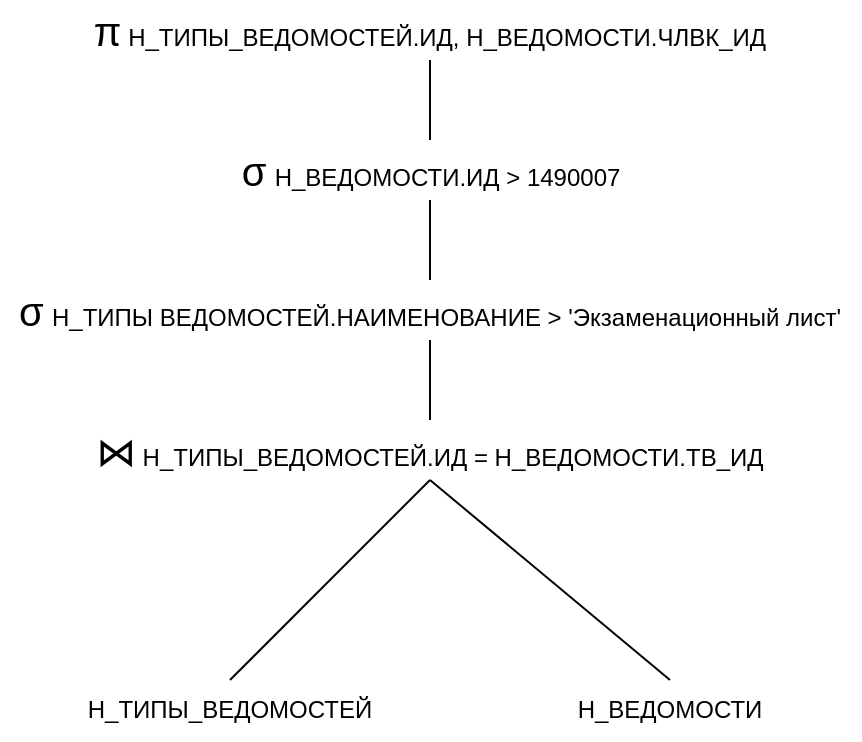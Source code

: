 <mxfile version="20.4.0" type="device"><diagram id="T-VDQUwIa16Knm3AfJDq" name="Страница 1"><mxGraphModel dx="1155" dy="631" grid="1" gridSize="10" guides="1" tooltips="1" connect="1" arrows="1" fold="1" page="1" pageScale="1" pageWidth="2339" pageHeight="3300" math="0" shadow="0"><root><mxCell id="0"/><mxCell id="1" parent="0"/><mxCell id="J72nSFRF0fdzY73qMWwC-1" value="Н_ТИПЫ_ВЕДОМОСТЕЙ" style="text;html=1;strokeColor=none;fillColor=none;align=center;verticalAlign=middle;whiteSpace=wrap;rounded=0;fontStyle=0" vertex="1" parent="1"><mxGeometry x="360" y="490" width="160" height="30" as="geometry"/></mxCell><mxCell id="J72nSFRF0fdzY73qMWwC-2" value="Н_ВЕДОМОСТИ" style="text;html=1;strokeColor=none;fillColor=none;align=center;verticalAlign=middle;whiteSpace=wrap;rounded=0;fontStyle=0" vertex="1" parent="1"><mxGeometry x="600" y="490" width="120" height="30" as="geometry"/></mxCell><mxCell id="J72nSFRF0fdzY73qMWwC-4" value="&lt;font style=&quot;font-size: 20px;&quot;&gt; ⋈&lt;/font&gt;&lt;font style=&quot;&quot;&gt;&lt;span style=&quot;font-size: 11px;&quot;&gt;&amp;nbsp;&lt;/span&gt;&lt;font style=&quot;font-size: 12px;&quot;&gt;Н_ТИПЫ_ВЕДОМОСТЕЙ.ИД = Н_ВЕДОМОСТИ.ТВ_ИД&lt;/font&gt;&lt;/font&gt;" style="text;html=1;strokeColor=none;fillColor=none;align=center;verticalAlign=middle;whiteSpace=wrap;rounded=0;" vertex="1" parent="1"><mxGeometry x="360" y="360" width="360" height="30" as="geometry"/></mxCell><mxCell id="J72nSFRF0fdzY73qMWwC-5" value="" style="endArrow=none;html=1;rounded=0;fontSize=20;entryX=0.5;entryY=1;entryDx=0;entryDy=0;exitX=0.5;exitY=0;exitDx=0;exitDy=0;" edge="1" parent="1" source="J72nSFRF0fdzY73qMWwC-2" target="J72nSFRF0fdzY73qMWwC-4"><mxGeometry width="50" height="50" relative="1" as="geometry"><mxPoint x="670" y="450" as="sourcePoint"/><mxPoint x="720" y="400" as="targetPoint"/></mxGeometry></mxCell><mxCell id="J72nSFRF0fdzY73qMWwC-6" value="" style="endArrow=none;html=1;rounded=0;fontSize=20;entryX=0.5;entryY=1;entryDx=0;entryDy=0;exitX=0.5;exitY=0;exitDx=0;exitDy=0;" edge="1" parent="1" source="J72nSFRF0fdzY73qMWwC-1" target="J72nSFRF0fdzY73qMWwC-4"><mxGeometry width="50" height="50" relative="1" as="geometry"><mxPoint x="750" y="500" as="sourcePoint"/><mxPoint x="550" y="400" as="targetPoint"/></mxGeometry></mxCell><mxCell id="J72nSFRF0fdzY73qMWwC-8" value="&lt;font style=&quot;font-size: 20px;&quot;&gt;σ&lt;/font&gt;&lt;font style=&quot;font-size: 15px;&quot;&gt; &lt;/font&gt;&lt;font style=&quot;font-size: 12px;&quot;&gt;Н_ТИПЫ ВЕДОМОСТЕЙ.НАИМЕНОВАНИЕ &amp;gt; 'Экзаменационный лист'&lt;/font&gt;" style="text;html=1;strokeColor=none;fillColor=none;align=center;verticalAlign=middle;whiteSpace=wrap;rounded=0;" vertex="1" parent="1"><mxGeometry x="325" y="290" width="430" height="30" as="geometry"/></mxCell><mxCell id="J72nSFRF0fdzY73qMWwC-9" value="" style="endArrow=none;html=1;rounded=0;fontSize=20;entryX=0.5;entryY=1;entryDx=0;entryDy=0;exitX=0.5;exitY=0;exitDx=0;exitDy=0;" edge="1" parent="1" source="J72nSFRF0fdzY73qMWwC-4" target="J72nSFRF0fdzY73qMWwC-8"><mxGeometry width="50" height="50" relative="1" as="geometry"><mxPoint x="270" y="330" as="sourcePoint"/><mxPoint x="320" y="280" as="targetPoint"/></mxGeometry></mxCell><mxCell id="J72nSFRF0fdzY73qMWwC-10" value="&lt;font style=&quot;font-size: 20px;&quot;&gt;σ&lt;/font&gt;&lt;font style=&quot;font-size: 15px;&quot;&gt; &lt;/font&gt;&lt;font style=&quot;font-size: 12px;&quot;&gt;Н_ВЕДОМОСТИ.ИД &amp;gt; 1490007&lt;/font&gt;" style="text;html=1;strokeColor=none;fillColor=none;align=center;verticalAlign=middle;whiteSpace=wrap;rounded=0;" vertex="1" parent="1"><mxGeometry x="422.5" y="220" width="235" height="30" as="geometry"/></mxCell><mxCell id="J72nSFRF0fdzY73qMWwC-11" value="" style="endArrow=none;html=1;rounded=0;fontSize=20;entryX=0.5;entryY=1;entryDx=0;entryDy=0;exitX=0.5;exitY=0;exitDx=0;exitDy=0;" edge="1" parent="1" source="J72nSFRF0fdzY73qMWwC-8" target="J72nSFRF0fdzY73qMWwC-10"><mxGeometry width="50" height="50" relative="1" as="geometry"><mxPoint x="550" y="370" as="sourcePoint"/><mxPoint x="550" y="330" as="targetPoint"/></mxGeometry></mxCell><mxCell id="J72nSFRF0fdzY73qMWwC-13" value="&lt;font style=&quot;font-size: 20px;&quot;&gt;π&lt;/font&gt; &lt;font style=&quot;font-size: 12px;&quot;&gt;Н_ТИПЫ_ВЕДОМОСТЕЙ.ИД, Н_ВЕДОМОСТИ.ЧЛВК_ИД&lt;/font&gt;" style="text;html=1;strokeColor=none;fillColor=none;align=center;verticalAlign=middle;whiteSpace=wrap;rounded=0;fontSize=12;" vertex="1" parent="1"><mxGeometry x="365" y="150" width="350" height="30" as="geometry"/></mxCell><mxCell id="J72nSFRF0fdzY73qMWwC-15" value="" style="endArrow=none;html=1;rounded=0;fontSize=20;entryX=0.5;entryY=1;entryDx=0;entryDy=0;exitX=0.5;exitY=0;exitDx=0;exitDy=0;" edge="1" parent="1" source="J72nSFRF0fdzY73qMWwC-10" target="J72nSFRF0fdzY73qMWwC-13"><mxGeometry width="50" height="50" relative="1" as="geometry"><mxPoint x="550" y="300" as="sourcePoint"/><mxPoint x="550" y="260" as="targetPoint"/></mxGeometry></mxCell></root></mxGraphModel></diagram></mxfile>